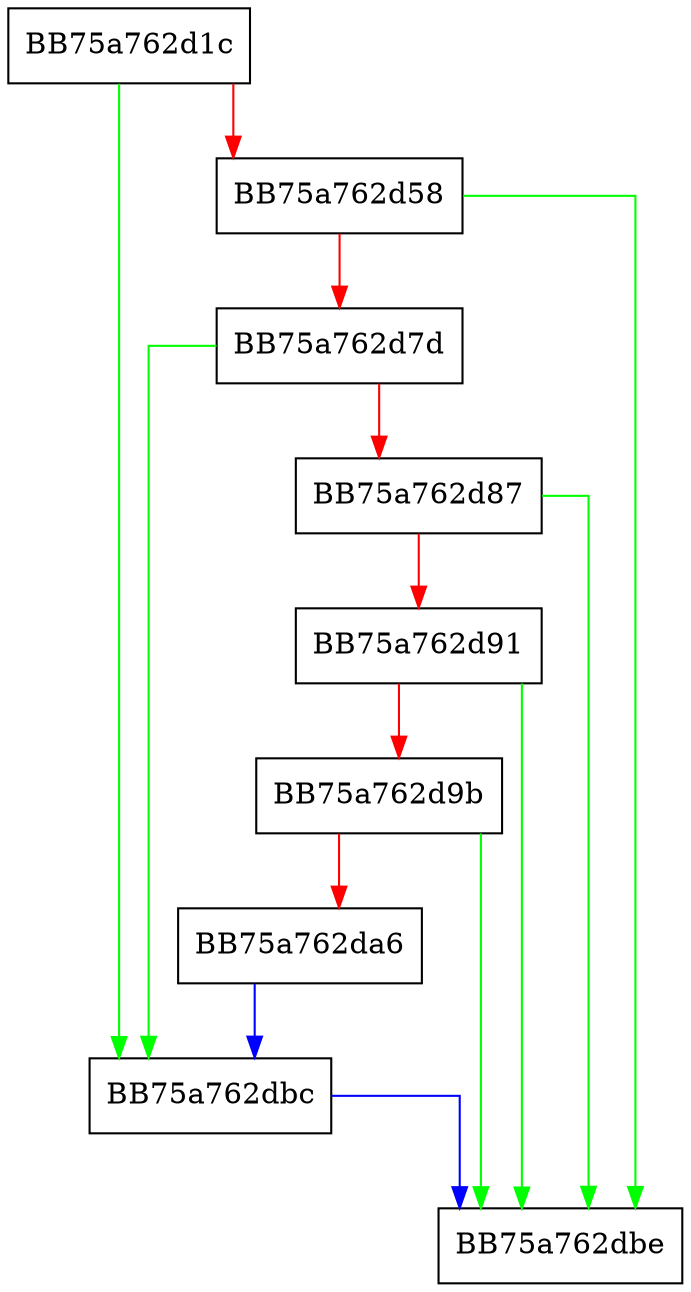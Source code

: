 digraph GetIndexes {
  node [shape="box"];
  graph [splines=ortho];
  BB75a762d1c -> BB75a762dbc [color="green"];
  BB75a762d1c -> BB75a762d58 [color="red"];
  BB75a762d58 -> BB75a762dbe [color="green"];
  BB75a762d58 -> BB75a762d7d [color="red"];
  BB75a762d7d -> BB75a762dbc [color="green"];
  BB75a762d7d -> BB75a762d87 [color="red"];
  BB75a762d87 -> BB75a762dbe [color="green"];
  BB75a762d87 -> BB75a762d91 [color="red"];
  BB75a762d91 -> BB75a762dbe [color="green"];
  BB75a762d91 -> BB75a762d9b [color="red"];
  BB75a762d9b -> BB75a762dbe [color="green"];
  BB75a762d9b -> BB75a762da6 [color="red"];
  BB75a762da6 -> BB75a762dbc [color="blue"];
  BB75a762dbc -> BB75a762dbe [color="blue"];
}
